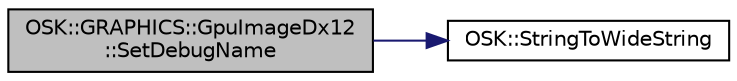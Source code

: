 digraph "OSK::GRAPHICS::GpuImageDx12::SetDebugName"
{
 // LATEX_PDF_SIZE
  edge [fontname="Helvetica",fontsize="10",labelfontname="Helvetica",labelfontsize="10"];
  node [fontname="Helvetica",fontsize="10",shape=record];
  rankdir="LR";
  Node1 [label="OSK::GRAPHICS::GpuImageDx12\l::SetDebugName",height=0.2,width=0.4,color="black", fillcolor="grey75", style="filled", fontcolor="black",tooltip="Establece un nombre que lo identifique. Para debug."];
  Node1 -> Node2 [color="midnightblue",fontsize="10",style="solid"];
  Node2 [label="OSK::StringToWideString",height=0.2,width=0.4,color="black", fillcolor="white", style="filled",URL="$namespace_o_s_k.html#a543f1e2eaed4543c687adc9f9a0622ac",tooltip=" "];
}
